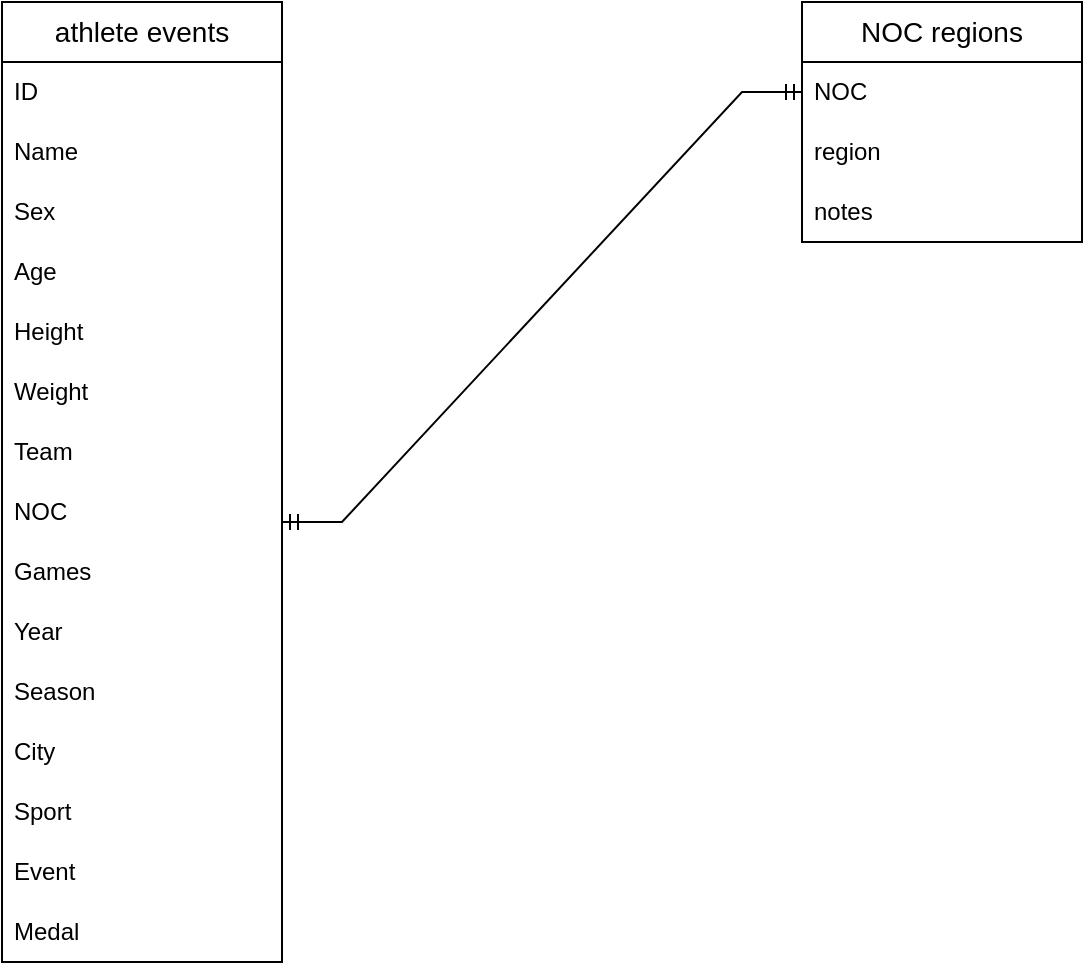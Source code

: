 <mxfile version="21.3.2">
  <diagram name="Page-1" id="cRByhJ5zVJXCpuUSUphe">
    <mxGraphModel dx="1050" dy="538" grid="1" gridSize="10" guides="1" tooltips="1" connect="1" arrows="1" fold="1" page="1" pageScale="1" pageWidth="850" pageHeight="1100" math="0" shadow="0">
      <root>
        <mxCell id="0" />
        <mxCell id="1" parent="0" />
        <mxCell id="-2GZ-nPP7HXFHN5W1DMU-1" value="&lt;font style=&quot;font-size: 14px;&quot;&gt;athlete events&lt;br&gt;&lt;/font&gt;" style="swimlane;fontStyle=0;childLayout=stackLayout;horizontal=1;startSize=30;horizontalStack=0;resizeParent=1;resizeParentMax=0;resizeLast=0;collapsible=1;marginBottom=0;whiteSpace=wrap;html=1;" vertex="1" parent="1">
          <mxGeometry x="110" y="80" width="140" height="480" as="geometry" />
        </mxCell>
        <mxCell id="-2GZ-nPP7HXFHN5W1DMU-2" value="ID" style="text;strokeColor=none;fillColor=none;align=left;verticalAlign=middle;spacingLeft=4;spacingRight=4;overflow=hidden;points=[[0,0.5],[1,0.5]];portConstraint=eastwest;rotatable=0;whiteSpace=wrap;html=1;" vertex="1" parent="-2GZ-nPP7HXFHN5W1DMU-1">
          <mxGeometry y="30" width="140" height="30" as="geometry" />
        </mxCell>
        <mxCell id="-2GZ-nPP7HXFHN5W1DMU-3" value="Name" style="text;strokeColor=none;fillColor=none;align=left;verticalAlign=middle;spacingLeft=4;spacingRight=4;overflow=hidden;points=[[0,0.5],[1,0.5]];portConstraint=eastwest;rotatable=0;whiteSpace=wrap;html=1;" vertex="1" parent="-2GZ-nPP7HXFHN5W1DMU-1">
          <mxGeometry y="60" width="140" height="30" as="geometry" />
        </mxCell>
        <mxCell id="-2GZ-nPP7HXFHN5W1DMU-4" value="Sex&amp;nbsp;&amp;nbsp;&amp;nbsp; " style="text;strokeColor=none;fillColor=none;align=left;verticalAlign=middle;spacingLeft=4;spacingRight=4;overflow=hidden;points=[[0,0.5],[1,0.5]];portConstraint=eastwest;rotatable=0;whiteSpace=wrap;html=1;" vertex="1" parent="-2GZ-nPP7HXFHN5W1DMU-1">
          <mxGeometry y="90" width="140" height="30" as="geometry" />
        </mxCell>
        <mxCell id="-2GZ-nPP7HXFHN5W1DMU-5" value="Age&amp;nbsp;&amp;nbsp;&amp;nbsp; " style="text;strokeColor=none;fillColor=none;align=left;verticalAlign=middle;spacingLeft=4;spacingRight=4;overflow=hidden;points=[[0,0.5],[1,0.5]];portConstraint=eastwest;rotatable=0;whiteSpace=wrap;html=1;" vertex="1" parent="-2GZ-nPP7HXFHN5W1DMU-1">
          <mxGeometry y="120" width="140" height="30" as="geometry" />
        </mxCell>
        <mxCell id="-2GZ-nPP7HXFHN5W1DMU-6" value="Height&amp;nbsp;&amp;nbsp;&amp;nbsp; " style="text;strokeColor=none;fillColor=none;align=left;verticalAlign=middle;spacingLeft=4;spacingRight=4;overflow=hidden;points=[[0,0.5],[1,0.5]];portConstraint=eastwest;rotatable=0;whiteSpace=wrap;html=1;" vertex="1" parent="-2GZ-nPP7HXFHN5W1DMU-1">
          <mxGeometry y="150" width="140" height="30" as="geometry" />
        </mxCell>
        <mxCell id="-2GZ-nPP7HXFHN5W1DMU-7" value="Weight&amp;nbsp;&amp;nbsp;&amp;nbsp; " style="text;strokeColor=none;fillColor=none;align=left;verticalAlign=middle;spacingLeft=4;spacingRight=4;overflow=hidden;points=[[0,0.5],[1,0.5]];portConstraint=eastwest;rotatable=0;whiteSpace=wrap;html=1;" vertex="1" parent="-2GZ-nPP7HXFHN5W1DMU-1">
          <mxGeometry y="180" width="140" height="30" as="geometry" />
        </mxCell>
        <mxCell id="-2GZ-nPP7HXFHN5W1DMU-8" value="Team&amp;nbsp;&amp;nbsp;&amp;nbsp; " style="text;strokeColor=none;fillColor=none;align=left;verticalAlign=middle;spacingLeft=4;spacingRight=4;overflow=hidden;points=[[0,0.5],[1,0.5]];portConstraint=eastwest;rotatable=0;whiteSpace=wrap;html=1;" vertex="1" parent="-2GZ-nPP7HXFHN5W1DMU-1">
          <mxGeometry y="210" width="140" height="30" as="geometry" />
        </mxCell>
        <mxCell id="-2GZ-nPP7HXFHN5W1DMU-9" value="NOC&amp;nbsp;&amp;nbsp;&amp;nbsp; " style="text;strokeColor=none;fillColor=none;align=left;verticalAlign=middle;spacingLeft=4;spacingRight=4;overflow=hidden;points=[[0,0.5],[1,0.5]];portConstraint=eastwest;rotatable=0;whiteSpace=wrap;html=1;" vertex="1" parent="-2GZ-nPP7HXFHN5W1DMU-1">
          <mxGeometry y="240" width="140" height="30" as="geometry" />
        </mxCell>
        <mxCell id="-2GZ-nPP7HXFHN5W1DMU-10" value="Games&amp;nbsp;&amp;nbsp;&amp;nbsp; " style="text;strokeColor=none;fillColor=none;align=left;verticalAlign=middle;spacingLeft=4;spacingRight=4;overflow=hidden;points=[[0,0.5],[1,0.5]];portConstraint=eastwest;rotatable=0;whiteSpace=wrap;html=1;" vertex="1" parent="-2GZ-nPP7HXFHN5W1DMU-1">
          <mxGeometry y="270" width="140" height="30" as="geometry" />
        </mxCell>
        <mxCell id="-2GZ-nPP7HXFHN5W1DMU-11" value="Year&amp;nbsp;&amp;nbsp;&amp;nbsp; " style="text;strokeColor=none;fillColor=none;align=left;verticalAlign=middle;spacingLeft=4;spacingRight=4;overflow=hidden;points=[[0,0.5],[1,0.5]];portConstraint=eastwest;rotatable=0;whiteSpace=wrap;html=1;" vertex="1" parent="-2GZ-nPP7HXFHN5W1DMU-1">
          <mxGeometry y="300" width="140" height="30" as="geometry" />
        </mxCell>
        <mxCell id="-2GZ-nPP7HXFHN5W1DMU-12" value="Season&amp;nbsp;&amp;nbsp;&amp;nbsp; " style="text;strokeColor=none;fillColor=none;align=left;verticalAlign=middle;spacingLeft=4;spacingRight=4;overflow=hidden;points=[[0,0.5],[1,0.5]];portConstraint=eastwest;rotatable=0;whiteSpace=wrap;html=1;" vertex="1" parent="-2GZ-nPP7HXFHN5W1DMU-1">
          <mxGeometry y="330" width="140" height="30" as="geometry" />
        </mxCell>
        <mxCell id="-2GZ-nPP7HXFHN5W1DMU-13" value="City&amp;nbsp;&amp;nbsp;&amp;nbsp; " style="text;strokeColor=none;fillColor=none;align=left;verticalAlign=middle;spacingLeft=4;spacingRight=4;overflow=hidden;points=[[0,0.5],[1,0.5]];portConstraint=eastwest;rotatable=0;whiteSpace=wrap;html=1;" vertex="1" parent="-2GZ-nPP7HXFHN5W1DMU-1">
          <mxGeometry y="360" width="140" height="30" as="geometry" />
        </mxCell>
        <mxCell id="-2GZ-nPP7HXFHN5W1DMU-14" value="Sport&amp;nbsp;&amp;nbsp;&amp;nbsp; " style="text;strokeColor=none;fillColor=none;align=left;verticalAlign=middle;spacingLeft=4;spacingRight=4;overflow=hidden;points=[[0,0.5],[1,0.5]];portConstraint=eastwest;rotatable=0;whiteSpace=wrap;html=1;" vertex="1" parent="-2GZ-nPP7HXFHN5W1DMU-1">
          <mxGeometry y="390" width="140" height="30" as="geometry" />
        </mxCell>
        <mxCell id="-2GZ-nPP7HXFHN5W1DMU-15" value="Event&amp;nbsp;&amp;nbsp;&amp;nbsp; " style="text;strokeColor=none;fillColor=none;align=left;verticalAlign=middle;spacingLeft=4;spacingRight=4;overflow=hidden;points=[[0,0.5],[1,0.5]];portConstraint=eastwest;rotatable=0;whiteSpace=wrap;html=1;" vertex="1" parent="-2GZ-nPP7HXFHN5W1DMU-1">
          <mxGeometry y="420" width="140" height="30" as="geometry" />
        </mxCell>
        <mxCell id="-2GZ-nPP7HXFHN5W1DMU-16" value="Medal" style="text;strokeColor=none;fillColor=none;align=left;verticalAlign=middle;spacingLeft=4;spacingRight=4;overflow=hidden;points=[[0,0.5],[1,0.5]];portConstraint=eastwest;rotatable=0;whiteSpace=wrap;html=1;" vertex="1" parent="-2GZ-nPP7HXFHN5W1DMU-1">
          <mxGeometry y="450" width="140" height="30" as="geometry" />
        </mxCell>
        <mxCell id="-2GZ-nPP7HXFHN5W1DMU-17" value="&lt;font style=&quot;font-size: 14px;&quot;&gt;NOC regions&lt;/font&gt;" style="swimlane;fontStyle=0;childLayout=stackLayout;horizontal=1;startSize=30;horizontalStack=0;resizeParent=1;resizeParentMax=0;resizeLast=0;collapsible=1;marginBottom=0;whiteSpace=wrap;html=1;" vertex="1" parent="1">
          <mxGeometry x="510" y="80" width="140" height="120" as="geometry" />
        </mxCell>
        <mxCell id="-2GZ-nPP7HXFHN5W1DMU-18" value="NOC" style="text;strokeColor=none;fillColor=none;align=left;verticalAlign=middle;spacingLeft=4;spacingRight=4;overflow=hidden;points=[[0,0.5],[1,0.5]];portConstraint=eastwest;rotatable=0;whiteSpace=wrap;html=1;" vertex="1" parent="-2GZ-nPP7HXFHN5W1DMU-17">
          <mxGeometry y="30" width="140" height="30" as="geometry" />
        </mxCell>
        <mxCell id="-2GZ-nPP7HXFHN5W1DMU-19" value="region" style="text;strokeColor=none;fillColor=none;align=left;verticalAlign=middle;spacingLeft=4;spacingRight=4;overflow=hidden;points=[[0,0.5],[1,0.5]];portConstraint=eastwest;rotatable=0;whiteSpace=wrap;html=1;" vertex="1" parent="-2GZ-nPP7HXFHN5W1DMU-17">
          <mxGeometry y="60" width="140" height="30" as="geometry" />
        </mxCell>
        <mxCell id="-2GZ-nPP7HXFHN5W1DMU-20" value="notes" style="text;strokeColor=none;fillColor=none;align=left;verticalAlign=middle;spacingLeft=4;spacingRight=4;overflow=hidden;points=[[0,0.5],[1,0.5]];portConstraint=eastwest;rotatable=0;whiteSpace=wrap;html=1;" vertex="1" parent="-2GZ-nPP7HXFHN5W1DMU-17">
          <mxGeometry y="90" width="140" height="30" as="geometry" />
        </mxCell>
        <mxCell id="-2GZ-nPP7HXFHN5W1DMU-21" value="" style="edgeStyle=entityRelationEdgeStyle;fontSize=12;html=1;endArrow=ERmandOne;startArrow=ERmandOne;rounded=0;entryX=0;entryY=0.5;entryDx=0;entryDy=0;" edge="1" parent="1" target="-2GZ-nPP7HXFHN5W1DMU-18">
          <mxGeometry width="100" height="100" relative="1" as="geometry">
            <mxPoint x="250" y="340" as="sourcePoint" />
            <mxPoint x="350" y="240" as="targetPoint" />
          </mxGeometry>
        </mxCell>
      </root>
    </mxGraphModel>
  </diagram>
</mxfile>
